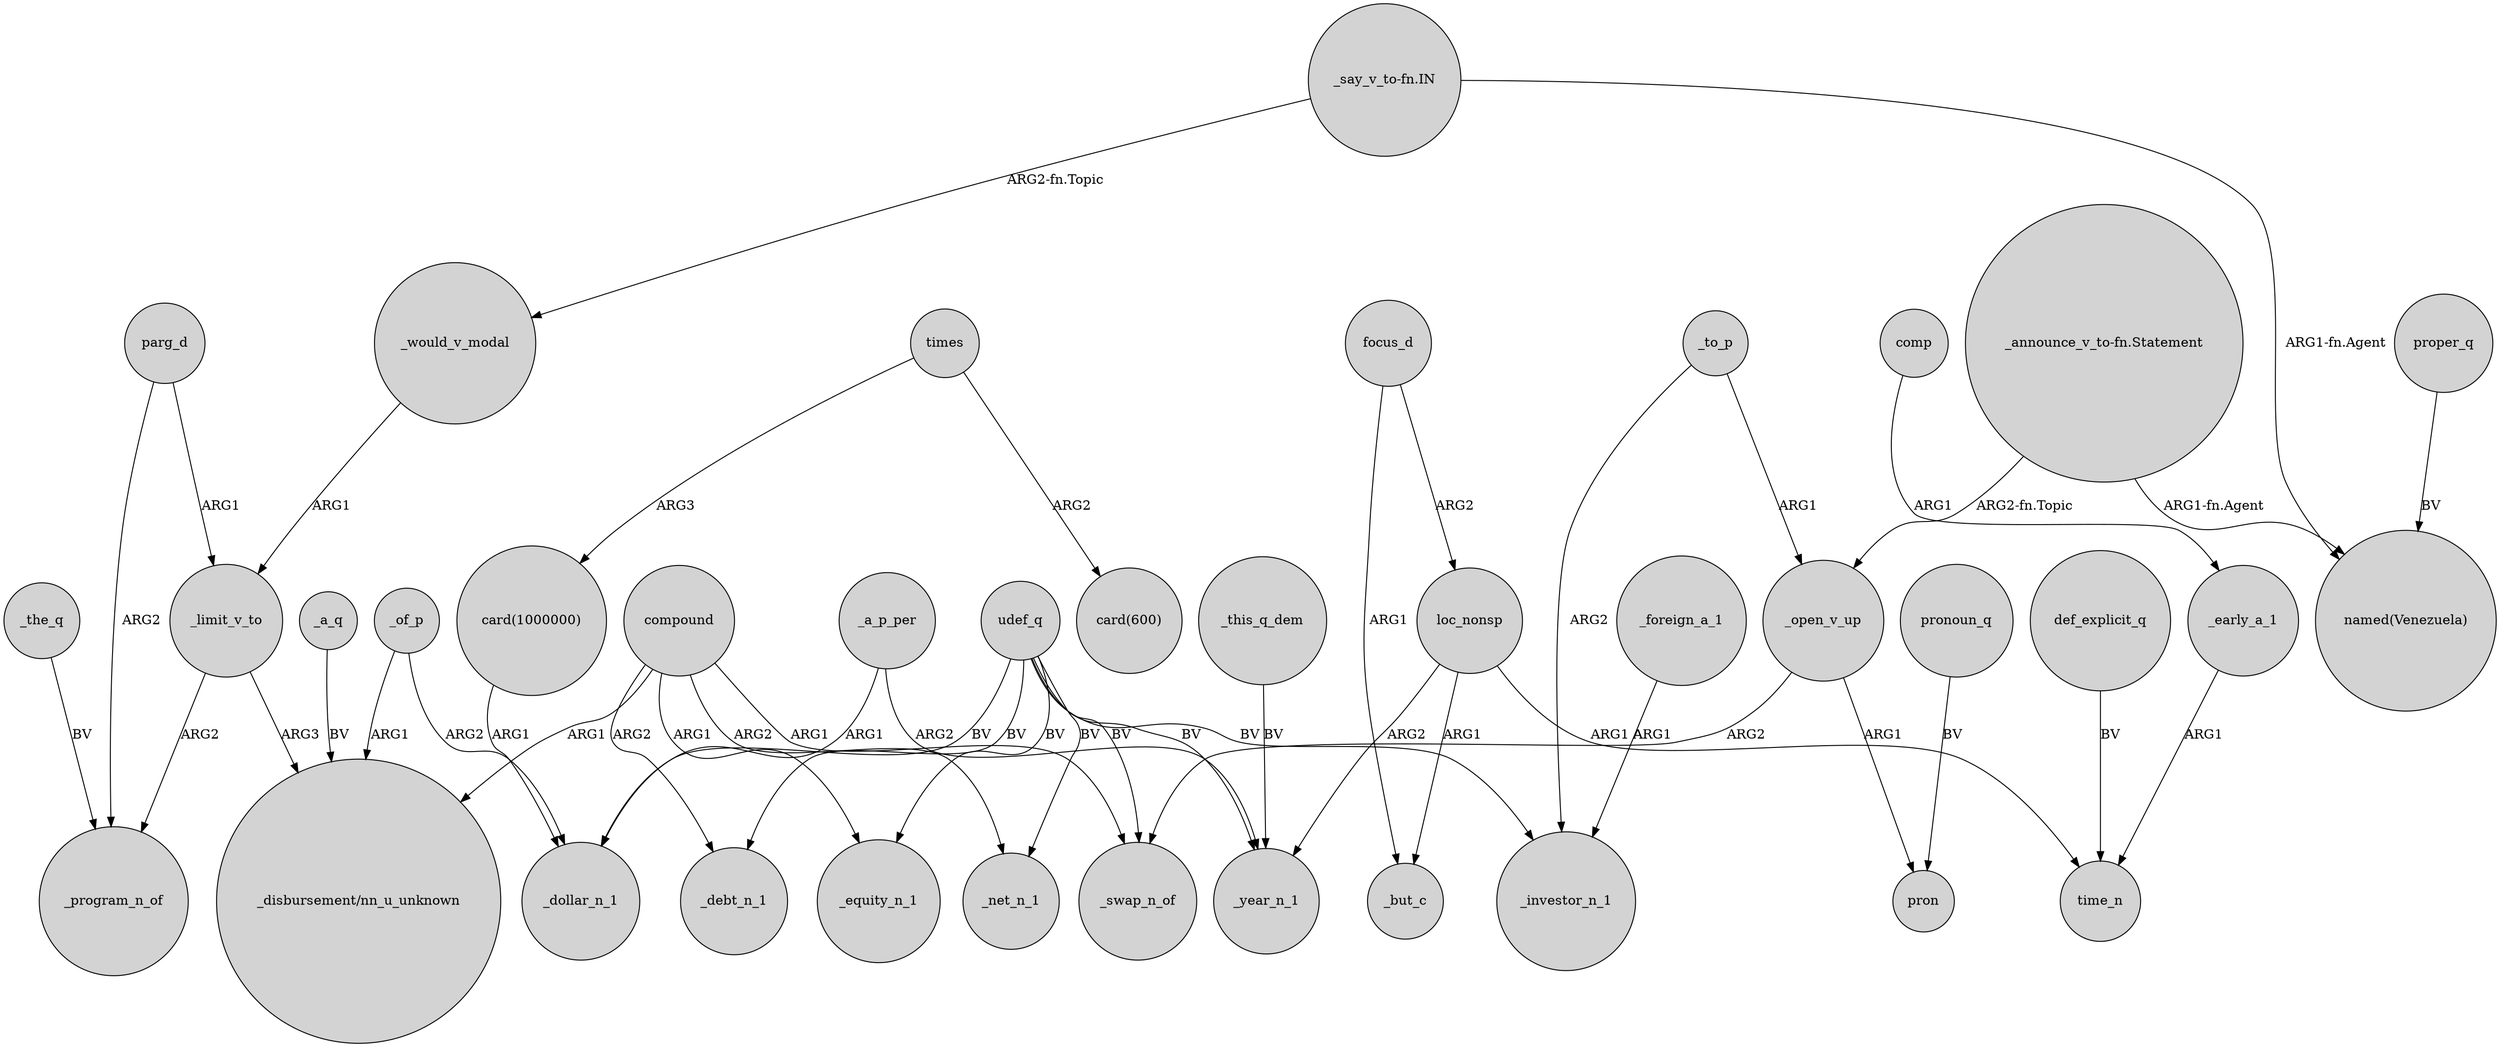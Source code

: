 digraph {
	node [shape=circle style=filled]
	"_say_v_to-fn.IN" -> _would_v_modal [label="ARG2-fn.Topic"]
	focus_d -> loc_nonsp [label=ARG2]
	_open_v_up -> pron [label=ARG1]
	"card(1000000)" -> _dollar_n_1 [label=ARG1]
	_to_p -> _open_v_up [label=ARG1]
	_to_p -> _investor_n_1 [label=ARG2]
	udef_q -> _investor_n_1 [label=BV]
	"_say_v_to-fn.IN" -> "named(Venezuela)" [label="ARG1-fn.Agent"]
	def_explicit_q -> time_n [label=BV]
	loc_nonsp -> _but_c [label=ARG1]
	udef_q -> _debt_n_1 [label=BV]
	_a_p_per -> _year_n_1 [label=ARG2]
	_this_q_dem -> _year_n_1 [label=BV]
	_would_v_modal -> _limit_v_to [label=ARG1]
	compound -> _equity_n_1 [label=ARG1]
	compound -> _debt_n_1 [label=ARG2]
	parg_d -> _program_n_of [label=ARG2]
	_a_q -> "_disbursement/nn_u_unknown" [label=BV]
	loc_nonsp -> time_n [label=ARG1]
	_foreign_a_1 -> _investor_n_1 [label=ARG1]
	_limit_v_to -> "_disbursement/nn_u_unknown" [label=ARG3]
	_a_p_per -> _dollar_n_1 [label=ARG1]
	pronoun_q -> pron [label=BV]
	compound -> "_disbursement/nn_u_unknown" [label=ARG1]
	parg_d -> _limit_v_to [label=ARG1]
	compound -> _swap_n_of [label=ARG1]
	compound -> _net_n_1 [label=ARG2]
	_of_p -> "_disbursement/nn_u_unknown" [label=ARG1]
	times -> "card(1000000)" [label=ARG3]
	udef_q -> _equity_n_1 [label=BV]
	"_announce_v_to-fn.Statement" -> "named(Venezuela)" [label="ARG1-fn.Agent"]
	_the_q -> _program_n_of [label=BV]
	loc_nonsp -> _year_n_1 [label=ARG2]
	proper_q -> "named(Venezuela)" [label=BV]
	_open_v_up -> _swap_n_of [label=ARG2]
	times -> "card(600)" [label=ARG2]
	_early_a_1 -> time_n [label=ARG1]
	udef_q -> _net_n_1 [label=BV]
	"_announce_v_to-fn.Statement" -> _open_v_up [label="ARG2-fn.Topic"]
	udef_q -> _year_n_1 [label=BV]
	_of_p -> _dollar_n_1 [label=ARG2]
	_limit_v_to -> _program_n_of [label=ARG2]
	focus_d -> _but_c [label=ARG1]
	comp -> _early_a_1 [label=ARG1]
	udef_q -> _dollar_n_1 [label=BV]
	udef_q -> _swap_n_of [label=BV]
}
